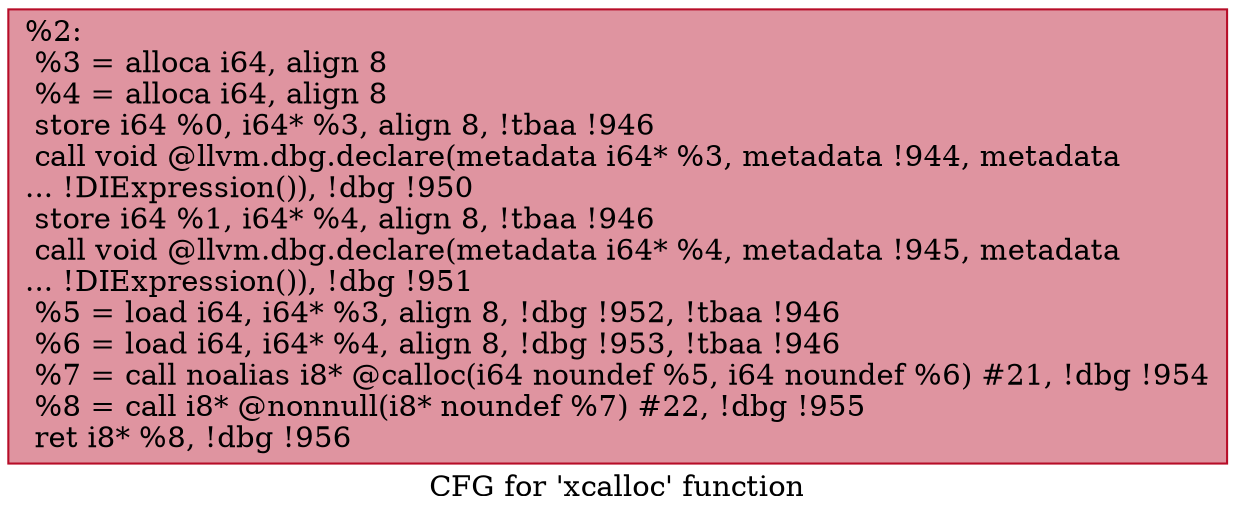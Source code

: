digraph "CFG for 'xcalloc' function" {
	label="CFG for 'xcalloc' function";

	Node0x1307b40 [shape=record,color="#b70d28ff", style=filled, fillcolor="#b70d2870",label="{%2:\l  %3 = alloca i64, align 8\l  %4 = alloca i64, align 8\l  store i64 %0, i64* %3, align 8, !tbaa !946\l  call void @llvm.dbg.declare(metadata i64* %3, metadata !944, metadata\l... !DIExpression()), !dbg !950\l  store i64 %1, i64* %4, align 8, !tbaa !946\l  call void @llvm.dbg.declare(metadata i64* %4, metadata !945, metadata\l... !DIExpression()), !dbg !951\l  %5 = load i64, i64* %3, align 8, !dbg !952, !tbaa !946\l  %6 = load i64, i64* %4, align 8, !dbg !953, !tbaa !946\l  %7 = call noalias i8* @calloc(i64 noundef %5, i64 noundef %6) #21, !dbg !954\l  %8 = call i8* @nonnull(i8* noundef %7) #22, !dbg !955\l  ret i8* %8, !dbg !956\l}"];
}
